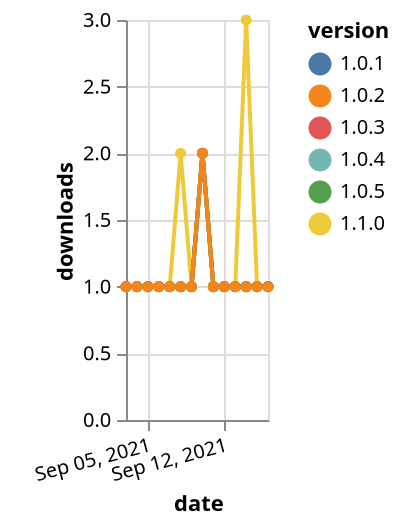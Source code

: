 {"$schema": "https://vega.github.io/schema/vega-lite/v5.json", "description": "A simple bar chart with embedded data.", "data": {"values": [{"date": "2021-09-03", "total": 137, "delta": 1, "version": "1.0.4"}, {"date": "2021-09-04", "total": 138, "delta": 1, "version": "1.0.4"}, {"date": "2021-09-05", "total": 139, "delta": 1, "version": "1.0.4"}, {"date": "2021-09-06", "total": 140, "delta": 1, "version": "1.0.4"}, {"date": "2021-09-07", "total": 141, "delta": 1, "version": "1.0.4"}, {"date": "2021-09-08", "total": 142, "delta": 1, "version": "1.0.4"}, {"date": "2021-09-09", "total": 143, "delta": 1, "version": "1.0.4"}, {"date": "2021-09-10", "total": 145, "delta": 2, "version": "1.0.4"}, {"date": "2021-09-11", "total": 146, "delta": 1, "version": "1.0.4"}, {"date": "2021-09-12", "total": 147, "delta": 1, "version": "1.0.4"}, {"date": "2021-09-13", "total": 148, "delta": 1, "version": "1.0.4"}, {"date": "2021-09-14", "total": 149, "delta": 1, "version": "1.0.4"}, {"date": "2021-09-15", "total": 150, "delta": 1, "version": "1.0.4"}, {"date": "2021-09-16", "total": 151, "delta": 1, "version": "1.0.4"}, {"date": "2021-09-03", "total": 128, "delta": 1, "version": "1.1.0"}, {"date": "2021-09-04", "total": 129, "delta": 1, "version": "1.1.0"}, {"date": "2021-09-05", "total": 130, "delta": 1, "version": "1.1.0"}, {"date": "2021-09-06", "total": 131, "delta": 1, "version": "1.1.0"}, {"date": "2021-09-07", "total": 132, "delta": 1, "version": "1.1.0"}, {"date": "2021-09-08", "total": 134, "delta": 2, "version": "1.1.0"}, {"date": "2021-09-09", "total": 135, "delta": 1, "version": "1.1.0"}, {"date": "2021-09-10", "total": 137, "delta": 2, "version": "1.1.0"}, {"date": "2021-09-11", "total": 138, "delta": 1, "version": "1.1.0"}, {"date": "2021-09-12", "total": 139, "delta": 1, "version": "1.1.0"}, {"date": "2021-09-13", "total": 140, "delta": 1, "version": "1.1.0"}, {"date": "2021-09-14", "total": 143, "delta": 3, "version": "1.1.0"}, {"date": "2021-09-15", "total": 144, "delta": 1, "version": "1.1.0"}, {"date": "2021-09-16", "total": 145, "delta": 1, "version": "1.1.0"}, {"date": "2021-09-03", "total": 136, "delta": 1, "version": "1.0.1"}, {"date": "2021-09-04", "total": 137, "delta": 1, "version": "1.0.1"}, {"date": "2021-09-05", "total": 138, "delta": 1, "version": "1.0.1"}, {"date": "2021-09-06", "total": 139, "delta": 1, "version": "1.0.1"}, {"date": "2021-09-07", "total": 140, "delta": 1, "version": "1.0.1"}, {"date": "2021-09-08", "total": 141, "delta": 1, "version": "1.0.1"}, {"date": "2021-09-09", "total": 142, "delta": 1, "version": "1.0.1"}, {"date": "2021-09-10", "total": 144, "delta": 2, "version": "1.0.1"}, {"date": "2021-09-11", "total": 145, "delta": 1, "version": "1.0.1"}, {"date": "2021-09-12", "total": 146, "delta": 1, "version": "1.0.1"}, {"date": "2021-09-13", "total": 147, "delta": 1, "version": "1.0.1"}, {"date": "2021-09-14", "total": 148, "delta": 1, "version": "1.0.1"}, {"date": "2021-09-15", "total": 149, "delta": 1, "version": "1.0.1"}, {"date": "2021-09-16", "total": 150, "delta": 1, "version": "1.0.1"}, {"date": "2021-09-03", "total": 132, "delta": 1, "version": "1.0.3"}, {"date": "2021-09-04", "total": 133, "delta": 1, "version": "1.0.3"}, {"date": "2021-09-05", "total": 134, "delta": 1, "version": "1.0.3"}, {"date": "2021-09-06", "total": 135, "delta": 1, "version": "1.0.3"}, {"date": "2021-09-07", "total": 136, "delta": 1, "version": "1.0.3"}, {"date": "2021-09-08", "total": 137, "delta": 1, "version": "1.0.3"}, {"date": "2021-09-09", "total": 138, "delta": 1, "version": "1.0.3"}, {"date": "2021-09-10", "total": 140, "delta": 2, "version": "1.0.3"}, {"date": "2021-09-11", "total": 141, "delta": 1, "version": "1.0.3"}, {"date": "2021-09-12", "total": 142, "delta": 1, "version": "1.0.3"}, {"date": "2021-09-13", "total": 143, "delta": 1, "version": "1.0.3"}, {"date": "2021-09-14", "total": 144, "delta": 1, "version": "1.0.3"}, {"date": "2021-09-15", "total": 145, "delta": 1, "version": "1.0.3"}, {"date": "2021-09-16", "total": 146, "delta": 1, "version": "1.0.3"}, {"date": "2021-09-03", "total": 132, "delta": 1, "version": "1.0.5"}, {"date": "2021-09-04", "total": 133, "delta": 1, "version": "1.0.5"}, {"date": "2021-09-05", "total": 134, "delta": 1, "version": "1.0.5"}, {"date": "2021-09-06", "total": 135, "delta": 1, "version": "1.0.5"}, {"date": "2021-09-07", "total": 136, "delta": 1, "version": "1.0.5"}, {"date": "2021-09-08", "total": 137, "delta": 1, "version": "1.0.5"}, {"date": "2021-09-09", "total": 138, "delta": 1, "version": "1.0.5"}, {"date": "2021-09-10", "total": 140, "delta": 2, "version": "1.0.5"}, {"date": "2021-09-11", "total": 141, "delta": 1, "version": "1.0.5"}, {"date": "2021-09-12", "total": 142, "delta": 1, "version": "1.0.5"}, {"date": "2021-09-13", "total": 143, "delta": 1, "version": "1.0.5"}, {"date": "2021-09-14", "total": 144, "delta": 1, "version": "1.0.5"}, {"date": "2021-09-15", "total": 145, "delta": 1, "version": "1.0.5"}, {"date": "2021-09-16", "total": 146, "delta": 1, "version": "1.0.5"}, {"date": "2021-09-03", "total": 136, "delta": 1, "version": "1.0.2"}, {"date": "2021-09-04", "total": 137, "delta": 1, "version": "1.0.2"}, {"date": "2021-09-05", "total": 138, "delta": 1, "version": "1.0.2"}, {"date": "2021-09-06", "total": 139, "delta": 1, "version": "1.0.2"}, {"date": "2021-09-07", "total": 140, "delta": 1, "version": "1.0.2"}, {"date": "2021-09-08", "total": 141, "delta": 1, "version": "1.0.2"}, {"date": "2021-09-09", "total": 142, "delta": 1, "version": "1.0.2"}, {"date": "2021-09-10", "total": 144, "delta": 2, "version": "1.0.2"}, {"date": "2021-09-11", "total": 145, "delta": 1, "version": "1.0.2"}, {"date": "2021-09-12", "total": 146, "delta": 1, "version": "1.0.2"}, {"date": "2021-09-13", "total": 147, "delta": 1, "version": "1.0.2"}, {"date": "2021-09-14", "total": 148, "delta": 1, "version": "1.0.2"}, {"date": "2021-09-15", "total": 149, "delta": 1, "version": "1.0.2"}, {"date": "2021-09-16", "total": 150, "delta": 1, "version": "1.0.2"}]}, "width": "container", "mark": {"type": "line", "point": {"filled": true}}, "encoding": {"x": {"field": "date", "type": "temporal", "timeUnit": "yearmonthdate", "title": "date", "axis": {"labelAngle": -15}}, "y": {"field": "delta", "type": "quantitative", "title": "downloads"}, "color": {"field": "version", "type": "nominal"}, "tooltip": {"field": "delta"}}}